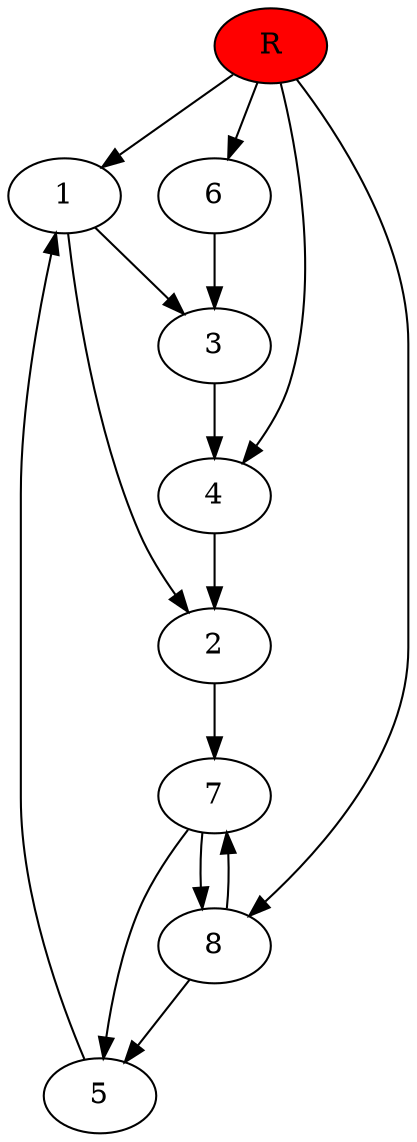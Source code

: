 digraph prb21549 {
	1
	2
	3
	4
	5
	6
	7
	8
	R [fillcolor="#ff0000" style=filled]
	1 -> 2
	1 -> 3
	2 -> 7
	3 -> 4
	4 -> 2
	5 -> 1
	6 -> 3
	7 -> 5
	7 -> 8
	8 -> 5
	8 -> 7
	R -> 1
	R -> 4
	R -> 6
	R -> 8
}
